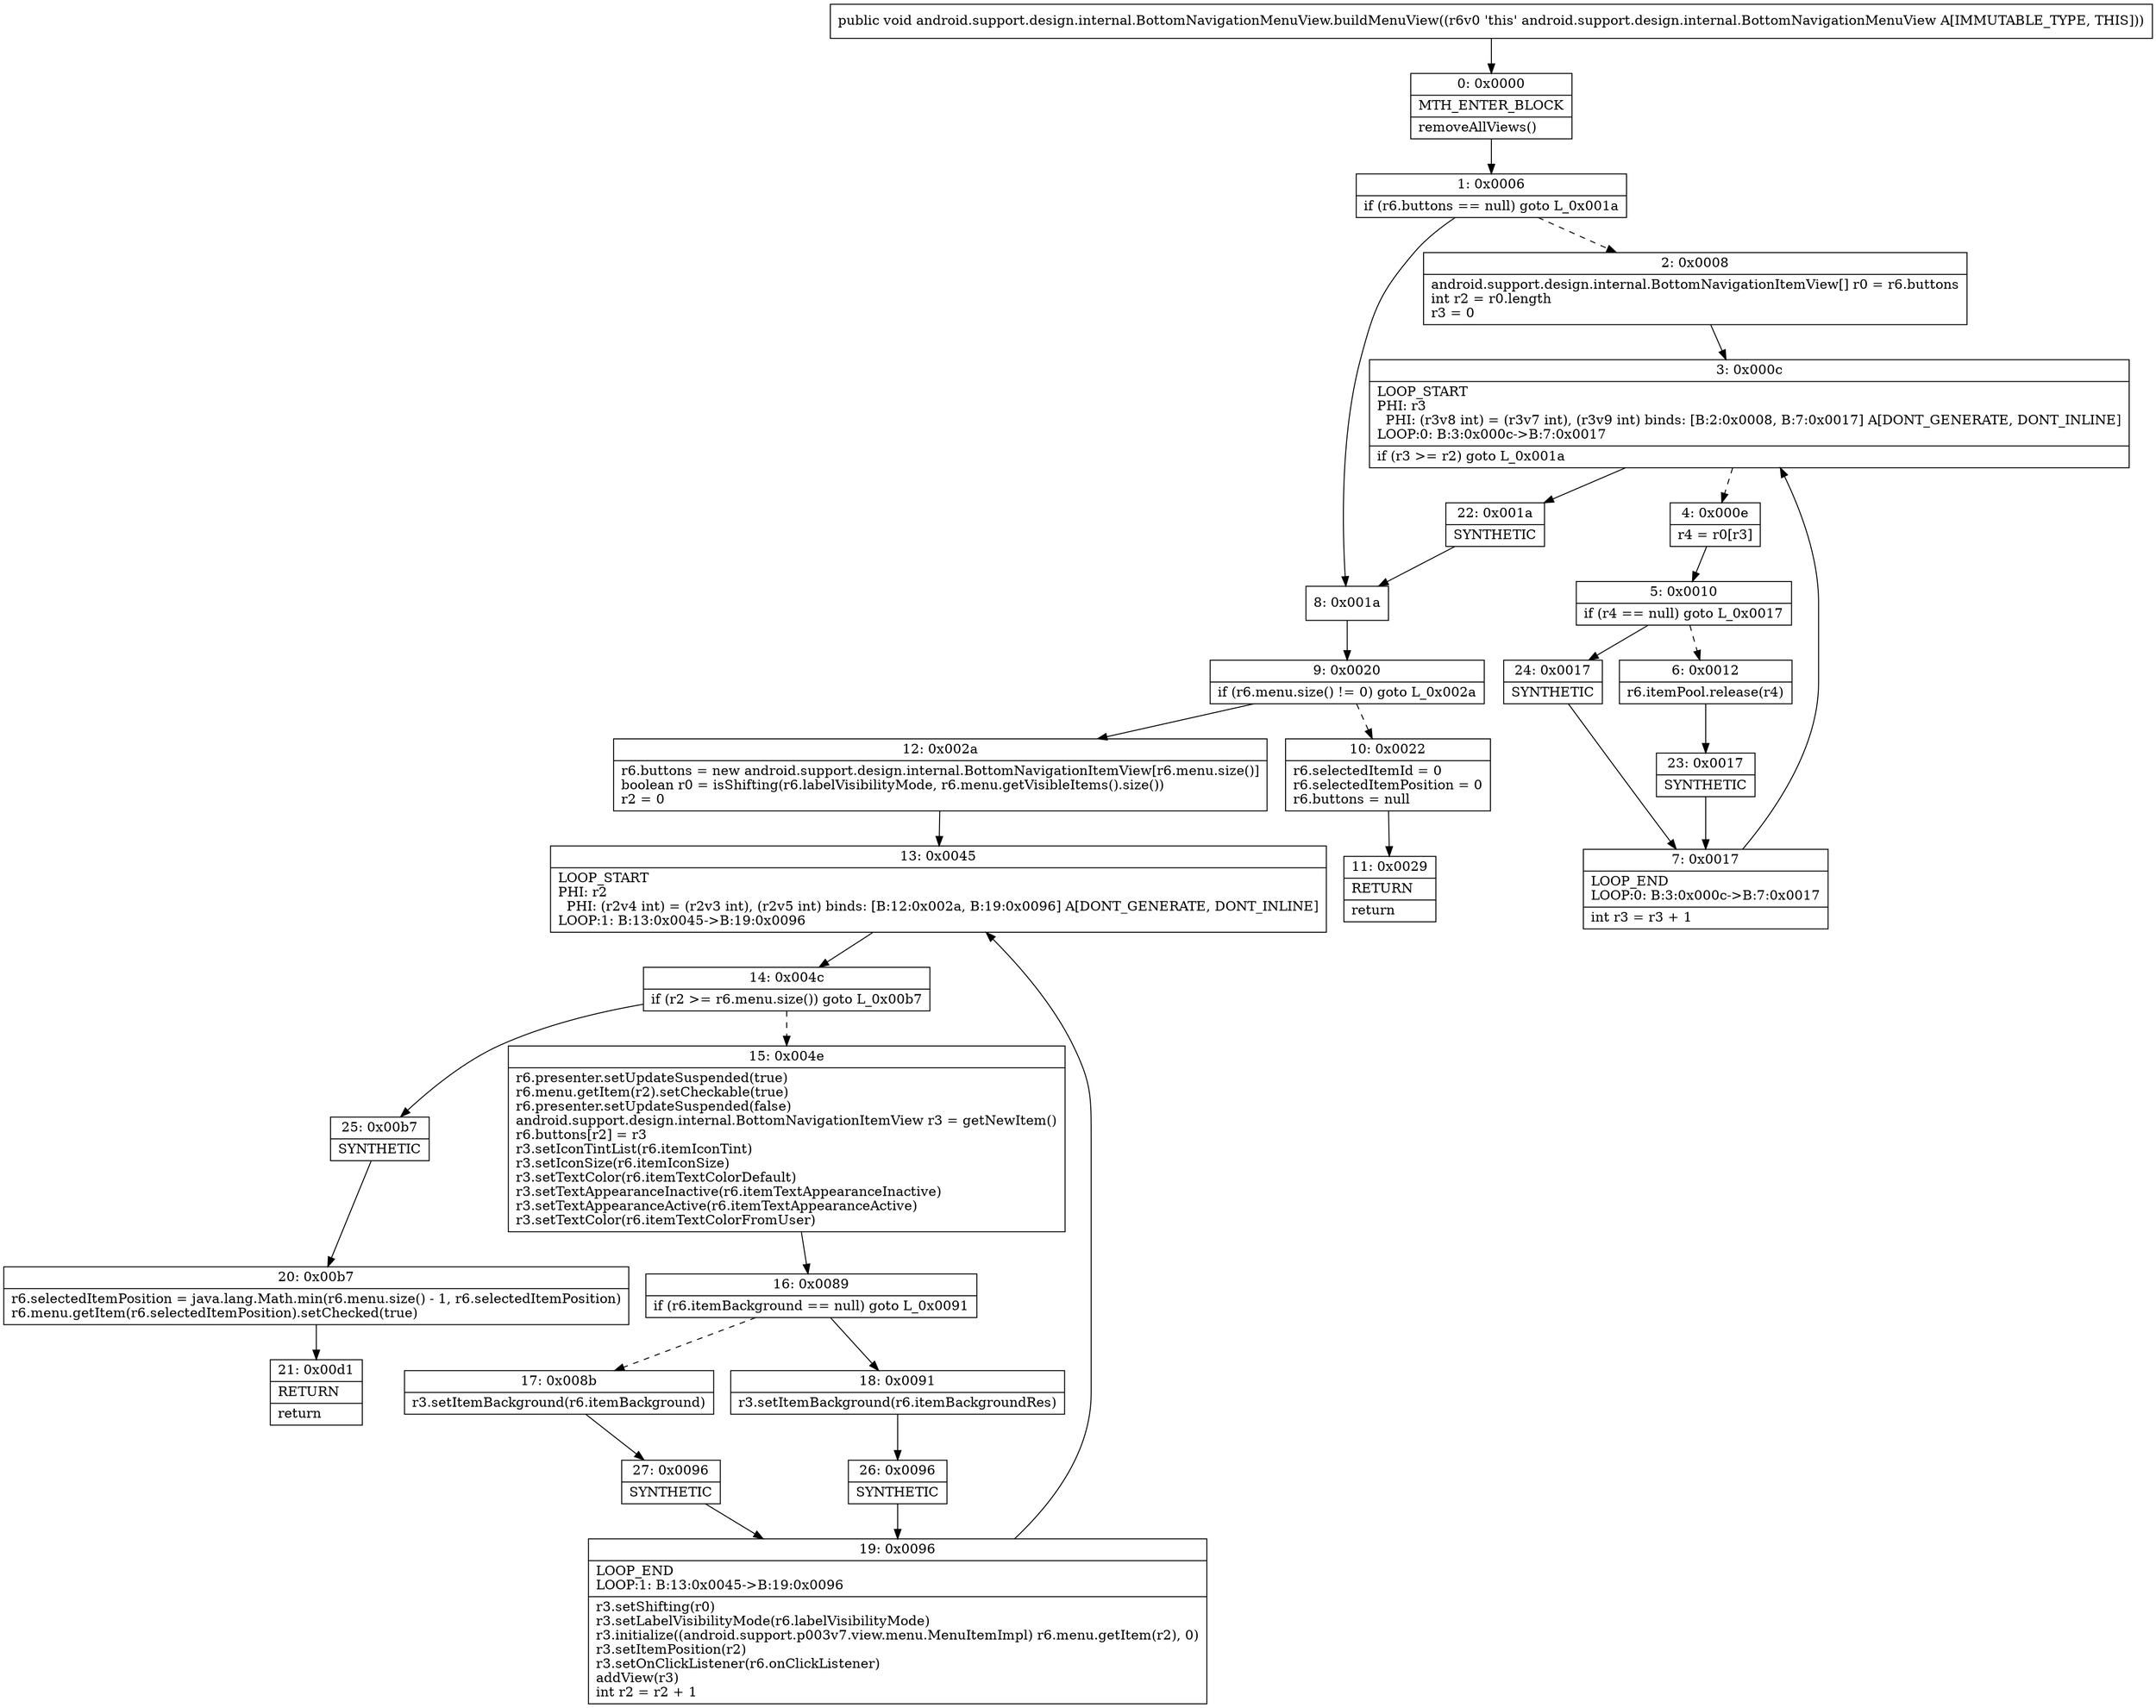 digraph "CFG forandroid.support.design.internal.BottomNavigationMenuView.buildMenuView()V" {
Node_0 [shape=record,label="{0\:\ 0x0000|MTH_ENTER_BLOCK\l|removeAllViews()\l}"];
Node_1 [shape=record,label="{1\:\ 0x0006|if (r6.buttons == null) goto L_0x001a\l}"];
Node_2 [shape=record,label="{2\:\ 0x0008|android.support.design.internal.BottomNavigationItemView[] r0 = r6.buttons\lint r2 = r0.length\lr3 = 0\l}"];
Node_3 [shape=record,label="{3\:\ 0x000c|LOOP_START\lPHI: r3 \l  PHI: (r3v8 int) = (r3v7 int), (r3v9 int) binds: [B:2:0x0008, B:7:0x0017] A[DONT_GENERATE, DONT_INLINE]\lLOOP:0: B:3:0x000c\-\>B:7:0x0017\l|if (r3 \>= r2) goto L_0x001a\l}"];
Node_4 [shape=record,label="{4\:\ 0x000e|r4 = r0[r3]\l}"];
Node_5 [shape=record,label="{5\:\ 0x0010|if (r4 == null) goto L_0x0017\l}"];
Node_6 [shape=record,label="{6\:\ 0x0012|r6.itemPool.release(r4)\l}"];
Node_7 [shape=record,label="{7\:\ 0x0017|LOOP_END\lLOOP:0: B:3:0x000c\-\>B:7:0x0017\l|int r3 = r3 + 1\l}"];
Node_8 [shape=record,label="{8\:\ 0x001a}"];
Node_9 [shape=record,label="{9\:\ 0x0020|if (r6.menu.size() != 0) goto L_0x002a\l}"];
Node_10 [shape=record,label="{10\:\ 0x0022|r6.selectedItemId = 0\lr6.selectedItemPosition = 0\lr6.buttons = null\l}"];
Node_11 [shape=record,label="{11\:\ 0x0029|RETURN\l|return\l}"];
Node_12 [shape=record,label="{12\:\ 0x002a|r6.buttons = new android.support.design.internal.BottomNavigationItemView[r6.menu.size()]\lboolean r0 = isShifting(r6.labelVisibilityMode, r6.menu.getVisibleItems().size())\lr2 = 0\l}"];
Node_13 [shape=record,label="{13\:\ 0x0045|LOOP_START\lPHI: r2 \l  PHI: (r2v4 int) = (r2v3 int), (r2v5 int) binds: [B:12:0x002a, B:19:0x0096] A[DONT_GENERATE, DONT_INLINE]\lLOOP:1: B:13:0x0045\-\>B:19:0x0096\l}"];
Node_14 [shape=record,label="{14\:\ 0x004c|if (r2 \>= r6.menu.size()) goto L_0x00b7\l}"];
Node_15 [shape=record,label="{15\:\ 0x004e|r6.presenter.setUpdateSuspended(true)\lr6.menu.getItem(r2).setCheckable(true)\lr6.presenter.setUpdateSuspended(false)\landroid.support.design.internal.BottomNavigationItemView r3 = getNewItem()\lr6.buttons[r2] = r3\lr3.setIconTintList(r6.itemIconTint)\lr3.setIconSize(r6.itemIconSize)\lr3.setTextColor(r6.itemTextColorDefault)\lr3.setTextAppearanceInactive(r6.itemTextAppearanceInactive)\lr3.setTextAppearanceActive(r6.itemTextAppearanceActive)\lr3.setTextColor(r6.itemTextColorFromUser)\l}"];
Node_16 [shape=record,label="{16\:\ 0x0089|if (r6.itemBackground == null) goto L_0x0091\l}"];
Node_17 [shape=record,label="{17\:\ 0x008b|r3.setItemBackground(r6.itemBackground)\l}"];
Node_18 [shape=record,label="{18\:\ 0x0091|r3.setItemBackground(r6.itemBackgroundRes)\l}"];
Node_19 [shape=record,label="{19\:\ 0x0096|LOOP_END\lLOOP:1: B:13:0x0045\-\>B:19:0x0096\l|r3.setShifting(r0)\lr3.setLabelVisibilityMode(r6.labelVisibilityMode)\lr3.initialize((android.support.p003v7.view.menu.MenuItemImpl) r6.menu.getItem(r2), 0)\lr3.setItemPosition(r2)\lr3.setOnClickListener(r6.onClickListener)\laddView(r3)\lint r2 = r2 + 1\l}"];
Node_20 [shape=record,label="{20\:\ 0x00b7|r6.selectedItemPosition = java.lang.Math.min(r6.menu.size() \- 1, r6.selectedItemPosition)\lr6.menu.getItem(r6.selectedItemPosition).setChecked(true)\l}"];
Node_21 [shape=record,label="{21\:\ 0x00d1|RETURN\l|return\l}"];
Node_22 [shape=record,label="{22\:\ 0x001a|SYNTHETIC\l}"];
Node_23 [shape=record,label="{23\:\ 0x0017|SYNTHETIC\l}"];
Node_24 [shape=record,label="{24\:\ 0x0017|SYNTHETIC\l}"];
Node_25 [shape=record,label="{25\:\ 0x00b7|SYNTHETIC\l}"];
Node_26 [shape=record,label="{26\:\ 0x0096|SYNTHETIC\l}"];
Node_27 [shape=record,label="{27\:\ 0x0096|SYNTHETIC\l}"];
MethodNode[shape=record,label="{public void android.support.design.internal.BottomNavigationMenuView.buildMenuView((r6v0 'this' android.support.design.internal.BottomNavigationMenuView A[IMMUTABLE_TYPE, THIS])) }"];
MethodNode -> Node_0;
Node_0 -> Node_1;
Node_1 -> Node_2[style=dashed];
Node_1 -> Node_8;
Node_2 -> Node_3;
Node_3 -> Node_4[style=dashed];
Node_3 -> Node_22;
Node_4 -> Node_5;
Node_5 -> Node_6[style=dashed];
Node_5 -> Node_24;
Node_6 -> Node_23;
Node_7 -> Node_3;
Node_8 -> Node_9;
Node_9 -> Node_10[style=dashed];
Node_9 -> Node_12;
Node_10 -> Node_11;
Node_12 -> Node_13;
Node_13 -> Node_14;
Node_14 -> Node_15[style=dashed];
Node_14 -> Node_25;
Node_15 -> Node_16;
Node_16 -> Node_17[style=dashed];
Node_16 -> Node_18;
Node_17 -> Node_27;
Node_18 -> Node_26;
Node_19 -> Node_13;
Node_20 -> Node_21;
Node_22 -> Node_8;
Node_23 -> Node_7;
Node_24 -> Node_7;
Node_25 -> Node_20;
Node_26 -> Node_19;
Node_27 -> Node_19;
}

